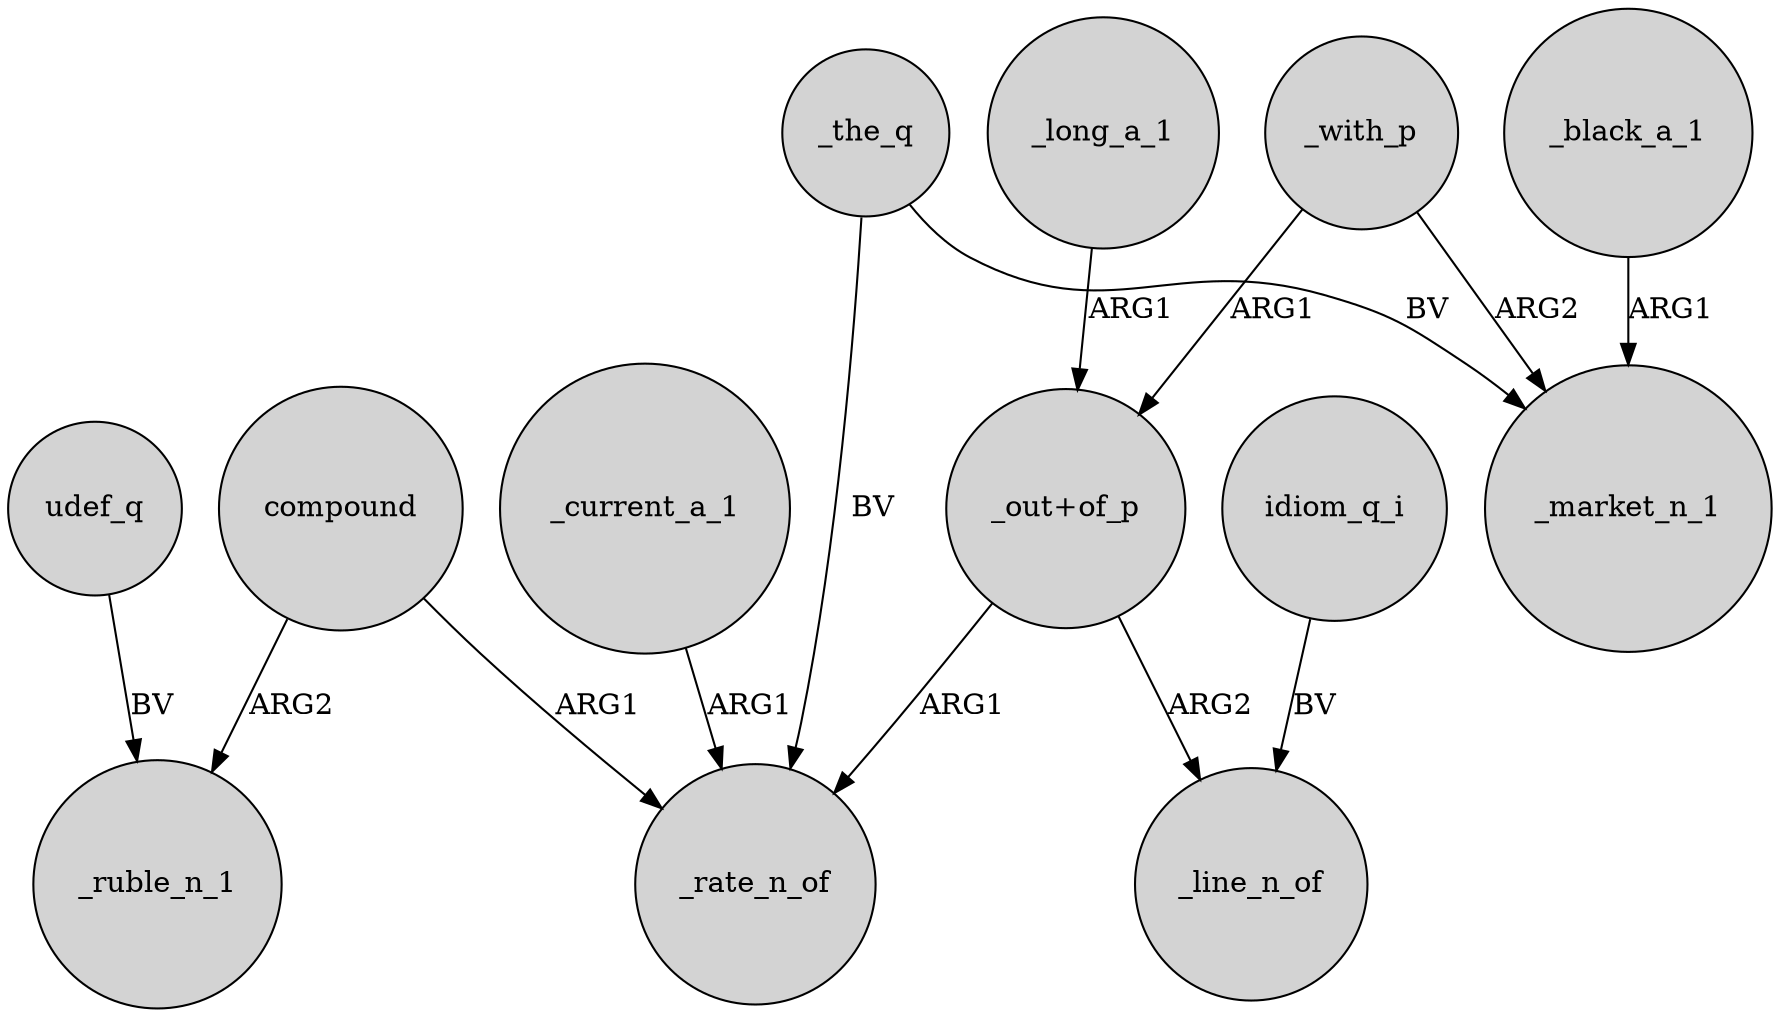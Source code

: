 digraph {
	node [shape=circle style=filled]
	_current_a_1 -> _rate_n_of [label=ARG1]
	compound -> _rate_n_of [label=ARG1]
	_with_p -> _market_n_1 [label=ARG2]
	_with_p -> "_out+of_p" [label=ARG1]
	udef_q -> _ruble_n_1 [label=BV]
	_black_a_1 -> _market_n_1 [label=ARG1]
	idiom_q_i -> _line_n_of [label=BV]
	_long_a_1 -> "_out+of_p" [label=ARG1]
	compound -> _ruble_n_1 [label=ARG2]
	_the_q -> _rate_n_of [label=BV]
	_the_q -> _market_n_1 [label=BV]
	"_out+of_p" -> _line_n_of [label=ARG2]
	"_out+of_p" -> _rate_n_of [label=ARG1]
}
